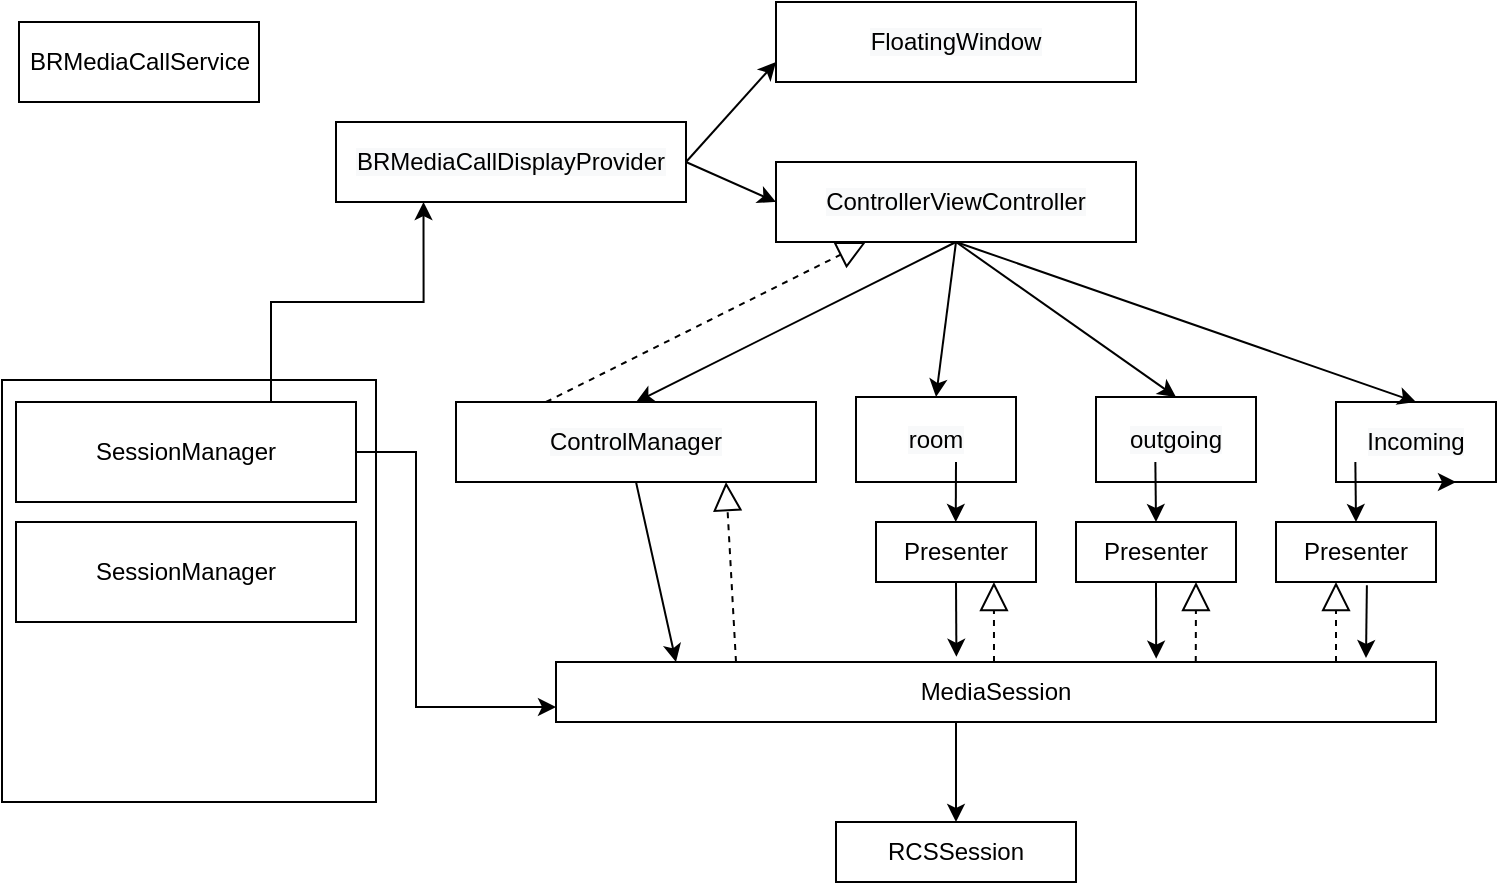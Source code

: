 <mxfile version="16.2.1" type="github">
  <diagram id="acTN-JfKOtrDDLTQ5gmf" name="第 1 页">
    <mxGraphModel dx="1186" dy="557" grid="1" gridSize="10" guides="1" tooltips="1" connect="1" arrows="1" fold="1" page="1" pageScale="1" pageWidth="827" pageHeight="1169" math="0" shadow="0">
      <root>
        <mxCell id="0" />
        <mxCell id="1" parent="0" />
        <mxCell id="Y4kB_IvztM1Yx5xasDbs-2" value="BRMediaCallService" style="rounded=0;whiteSpace=wrap;html=1;" parent="1" vertex="1">
          <mxGeometry x="48.5" y="110" width="120" height="40" as="geometry" />
        </mxCell>
        <mxCell id="Y4kB_IvztM1Yx5xasDbs-4" value="&lt;span style=&quot;color: rgb(0 , 0 , 0) ; font-family: &amp;#34;helvetica&amp;#34; ; font-size: 12px ; font-style: normal ; font-weight: 400 ; letter-spacing: normal ; text-align: center ; text-indent: 0px ; text-transform: none ; word-spacing: 0px ; background-color: rgb(248 , 249 , 250) ; display: inline ; float: none&quot;&gt;BRMediaCallDisplayProvider&lt;br&gt;&lt;/span&gt;" style="rounded=0;whiteSpace=wrap;html=1;" parent="1" vertex="1">
          <mxGeometry x="207" y="160" width="175" height="40" as="geometry" />
        </mxCell>
        <mxCell id="Y4kB_IvztM1Yx5xasDbs-5" value="&lt;span style=&quot;color: rgb(0 , 0 , 0) ; font-family: &amp;#34;helvetica&amp;#34; ; font-size: 12px ; font-style: normal ; font-weight: 400 ; letter-spacing: normal ; text-align: center ; text-indent: 0px ; text-transform: none ; word-spacing: 0px ; background-color: rgb(248 , 249 , 250) ; display: inline ; float: none&quot;&gt;FloatingWindow&lt;br&gt;&lt;/span&gt;" style="rounded=0;whiteSpace=wrap;html=1;" parent="1" vertex="1">
          <mxGeometry x="427" y="100" width="180" height="40" as="geometry" />
        </mxCell>
        <mxCell id="Y4kB_IvztM1Yx5xasDbs-6" value="&lt;span style=&quot;color: rgb(0 , 0 , 0) ; font-family: &amp;#34;helvetica&amp;#34; ; font-size: 12px ; font-style: normal ; font-weight: 400 ; letter-spacing: normal ; text-align: center ; text-indent: 0px ; text-transform: none ; word-spacing: 0px ; background-color: rgb(248 , 249 , 250) ; display: inline ; float: none&quot;&gt;ControllerViewController&lt;br&gt;&lt;/span&gt;" style="rounded=0;whiteSpace=wrap;html=1;" parent="1" vertex="1">
          <mxGeometry x="427" y="180" width="180" height="40" as="geometry" />
        </mxCell>
        <mxCell id="Y4kB_IvztM1Yx5xasDbs-8" value="" style="endArrow=classic;html=1;rounded=0;entryX=0;entryY=0.75;entryDx=0;entryDy=0;exitX=1;exitY=0.5;exitDx=0;exitDy=0;" parent="1" source="Y4kB_IvztM1Yx5xasDbs-4" target="Y4kB_IvztM1Yx5xasDbs-5" edge="1">
          <mxGeometry width="50" height="50" relative="1" as="geometry">
            <mxPoint x="487" y="440" as="sourcePoint" />
            <mxPoint x="537" y="390" as="targetPoint" />
          </mxGeometry>
        </mxCell>
        <mxCell id="Y4kB_IvztM1Yx5xasDbs-11" value="" style="endArrow=classic;html=1;rounded=0;entryX=0;entryY=0.5;entryDx=0;entryDy=0;exitX=1;exitY=0.5;exitDx=0;exitDy=0;" parent="1" source="Y4kB_IvztM1Yx5xasDbs-4" target="Y4kB_IvztM1Yx5xasDbs-6" edge="1">
          <mxGeometry width="50" height="50" relative="1" as="geometry">
            <mxPoint x="267" y="340" as="sourcePoint" />
            <mxPoint x="347" y="300" as="targetPoint" />
          </mxGeometry>
        </mxCell>
        <mxCell id="Y4kB_IvztM1Yx5xasDbs-14" value="&lt;span style=&quot;color: rgb(0 , 0 , 0) ; font-family: &amp;#34;helvetica&amp;#34; ; font-size: 12px ; font-style: normal ; font-weight: 400 ; letter-spacing: normal ; text-align: center ; text-indent: 0px ; text-transform: none ; word-spacing: 0px ; background-color: rgb(248 , 249 , 250) ; display: inline ; float: none&quot;&gt;Incoming&lt;br&gt;&lt;/span&gt;" style="rounded=0;whiteSpace=wrap;html=1;" parent="1" vertex="1">
          <mxGeometry x="707" y="300" width="80" height="40" as="geometry" />
        </mxCell>
        <mxCell id="Y4kB_IvztM1Yx5xasDbs-15" value="&lt;span style=&quot;color: rgb(0 , 0 , 0) ; font-family: &amp;#34;helvetica&amp;#34; ; font-size: 12px ; font-style: normal ; font-weight: 400 ; letter-spacing: normal ; text-align: center ; text-indent: 0px ; text-transform: none ; word-spacing: 0px ; background-color: rgb(248 , 249 , 250) ; display: inline ; float: none&quot;&gt;outgoing&lt;br&gt;&lt;/span&gt;" style="rounded=0;whiteSpace=wrap;html=1;" parent="1" vertex="1">
          <mxGeometry x="587" y="297.5" width="80" height="42.5" as="geometry" />
        </mxCell>
        <mxCell id="Y4kB_IvztM1Yx5xasDbs-16" value="&lt;span style=&quot;color: rgb(0 , 0 , 0) ; font-family: &amp;#34;helvetica&amp;#34; ; font-size: 12px ; font-style: normal ; font-weight: 400 ; letter-spacing: normal ; text-align: center ; text-indent: 0px ; text-transform: none ; word-spacing: 0px ; background-color: rgb(248 , 249 , 250) ; display: inline ; float: none&quot;&gt;room&lt;br&gt;&lt;/span&gt;" style="rounded=0;whiteSpace=wrap;html=1;" parent="1" vertex="1">
          <mxGeometry x="467" y="297.5" width="80" height="42.5" as="geometry" />
        </mxCell>
        <mxCell id="Y4kB_IvztM1Yx5xasDbs-20" value="&lt;span style=&quot;color: rgb(0 , 0 , 0) ; font-family: &amp;#34;helvetica&amp;#34; ; font-size: 12px ; font-style: normal ; font-weight: 400 ; letter-spacing: normal ; text-align: center ; text-indent: 0px ; text-transform: none ; word-spacing: 0px ; background-color: rgb(248 , 249 , 250) ; display: inline ; float: none&quot;&gt;ControlManager&lt;br&gt;&lt;/span&gt;" style="rounded=0;whiteSpace=wrap;html=1;" parent="1" vertex="1">
          <mxGeometry x="267" y="300" width="180" height="40" as="geometry" />
        </mxCell>
        <mxCell id="Y4kB_IvztM1Yx5xasDbs-25" value="MediaSession" style="rounded=0;whiteSpace=wrap;html=1;" parent="1" vertex="1">
          <mxGeometry x="317" y="430" width="440" height="30" as="geometry" />
        </mxCell>
        <mxCell id="Y4kB_IvztM1Yx5xasDbs-33" value="RCSSession" style="rounded=0;whiteSpace=wrap;html=1;" parent="1" vertex="1">
          <mxGeometry x="457" y="510" width="120" height="30" as="geometry" />
        </mxCell>
        <mxCell id="Y4kB_IvztM1Yx5xasDbs-35" value="" style="endArrow=classic;html=1;rounded=0;exitX=0.5;exitY=1;exitDx=0;exitDy=0;entryX=0.5;entryY=0;entryDx=0;entryDy=0;" parent="1" source="Y4kB_IvztM1Yx5xasDbs-6" target="Y4kB_IvztM1Yx5xasDbs-20" edge="1">
          <mxGeometry width="50" height="50" relative="1" as="geometry">
            <mxPoint x="487" y="420" as="sourcePoint" />
            <mxPoint x="537" y="370" as="targetPoint" />
          </mxGeometry>
        </mxCell>
        <mxCell id="Y4kB_IvztM1Yx5xasDbs-36" value="" style="endArrow=classic;html=1;rounded=0;entryX=0.5;entryY=0;entryDx=0;entryDy=0;" parent="1" target="Y4kB_IvztM1Yx5xasDbs-16" edge="1">
          <mxGeometry width="50" height="50" relative="1" as="geometry">
            <mxPoint x="517" y="220" as="sourcePoint" />
            <mxPoint x="177" y="300" as="targetPoint" />
          </mxGeometry>
        </mxCell>
        <mxCell id="Y4kB_IvztM1Yx5xasDbs-37" value="" style="endArrow=classic;html=1;rounded=0;entryX=0.5;entryY=0;entryDx=0;entryDy=0;" parent="1" target="Y4kB_IvztM1Yx5xasDbs-15" edge="1">
          <mxGeometry width="50" height="50" relative="1" as="geometry">
            <mxPoint x="517" y="220" as="sourcePoint" />
            <mxPoint x="177" y="300" as="targetPoint" />
          </mxGeometry>
        </mxCell>
        <mxCell id="Y4kB_IvztM1Yx5xasDbs-38" value="" style="endArrow=classic;html=1;rounded=0;exitX=0.5;exitY=1;exitDx=0;exitDy=0;entryX=0.5;entryY=0;entryDx=0;entryDy=0;" parent="1" source="Y4kB_IvztM1Yx5xasDbs-6" target="Y4kB_IvztM1Yx5xasDbs-14" edge="1">
          <mxGeometry width="50" height="50" relative="1" as="geometry">
            <mxPoint x="392" y="260" as="sourcePoint" />
            <mxPoint x="202" y="330" as="targetPoint" />
          </mxGeometry>
        </mxCell>
        <mxCell id="Y4kB_IvztM1Yx5xasDbs-39" value="" style="endArrow=classic;html=1;rounded=0;exitX=0.5;exitY=1;exitDx=0;exitDy=0;" parent="1" source="Y4kB_IvztM1Yx5xasDbs-20" edge="1">
          <mxGeometry width="50" height="50" relative="1" as="geometry">
            <mxPoint x="612" y="270" as="sourcePoint" />
            <mxPoint x="377" y="430" as="targetPoint" />
            <Array as="points">
              <mxPoint x="377" y="430" />
            </Array>
          </mxGeometry>
        </mxCell>
        <mxCell id="Y4kB_IvztM1Yx5xasDbs-40" value="" style="endArrow=classic;html=1;rounded=0;entryX=0.5;entryY=0;entryDx=0;entryDy=0;" parent="1" target="Y4kB_IvztM1Yx5xasDbs-33" edge="1">
          <mxGeometry width="50" height="50" relative="1" as="geometry">
            <mxPoint x="517" y="460" as="sourcePoint" />
            <mxPoint x="432" y="350" as="targetPoint" />
          </mxGeometry>
        </mxCell>
        <mxCell id="Y4kB_IvztM1Yx5xasDbs-41" value="Presenter" style="rounded=0;whiteSpace=wrap;html=1;" parent="1" vertex="1">
          <mxGeometry x="477" y="360" width="80" height="30" as="geometry" />
        </mxCell>
        <mxCell id="Y4kB_IvztM1Yx5xasDbs-42" value="Presenter" style="rounded=0;whiteSpace=wrap;html=1;" parent="1" vertex="1">
          <mxGeometry x="577" y="360" width="80" height="30" as="geometry" />
        </mxCell>
        <mxCell id="Y4kB_IvztM1Yx5xasDbs-43" value="Presenter" style="rounded=0;whiteSpace=wrap;html=1;" parent="1" vertex="1">
          <mxGeometry x="677" y="360" width="80" height="30" as="geometry" />
        </mxCell>
        <mxCell id="Y4kB_IvztM1Yx5xasDbs-44" value="" style="endArrow=classic;html=1;rounded=0;exitX=0.5;exitY=1;exitDx=0;exitDy=0;entryX=0.455;entryY=-0.087;entryDx=0;entryDy=0;entryPerimeter=0;" parent="1" source="Y4kB_IvztM1Yx5xasDbs-41" target="Y4kB_IvztM1Yx5xasDbs-25" edge="1">
          <mxGeometry width="50" height="50" relative="1" as="geometry">
            <mxPoint x="517" y="420" as="sourcePoint" />
            <mxPoint x="567" y="370" as="targetPoint" />
          </mxGeometry>
        </mxCell>
        <mxCell id="Y4kB_IvztM1Yx5xasDbs-47" value="" style="endArrow=classic;html=1;rounded=0;exitX=0.5;exitY=1;exitDx=0;exitDy=0;entryX=0.682;entryY=-0.056;entryDx=0;entryDy=0;entryPerimeter=0;" parent="1" source="Y4kB_IvztM1Yx5xasDbs-42" target="Y4kB_IvztM1Yx5xasDbs-25" edge="1">
          <mxGeometry width="50" height="50" relative="1" as="geometry">
            <mxPoint x="527" y="400" as="sourcePoint" />
            <mxPoint x="487" y="440" as="targetPoint" />
          </mxGeometry>
        </mxCell>
        <mxCell id="Y4kB_IvztM1Yx5xasDbs-48" value="" style="endArrow=classic;html=1;rounded=0;exitX=0.568;exitY=1.056;exitDx=0;exitDy=0;exitPerimeter=0;" parent="1" source="Y4kB_IvztM1Yx5xasDbs-43" edge="1">
          <mxGeometry width="50" height="50" relative="1" as="geometry">
            <mxPoint x="537" y="410" as="sourcePoint" />
            <mxPoint x="722" y="428" as="targetPoint" />
          </mxGeometry>
        </mxCell>
        <mxCell id="Y4kB_IvztM1Yx5xasDbs-49" value="" style="endArrow=classic;html=1;rounded=0;entryX=0.455;entryY=-0.087;entryDx=0;entryDy=0;entryPerimeter=0;" parent="1" edge="1">
          <mxGeometry width="50" height="50" relative="1" as="geometry">
            <mxPoint x="517" y="330" as="sourcePoint" />
            <mxPoint x="516.88" y="360" as="targetPoint" />
          </mxGeometry>
        </mxCell>
        <mxCell id="Y4kB_IvztM1Yx5xasDbs-50" value="" style="endArrow=classic;html=1;rounded=0;exitX=0.5;exitY=1;exitDx=0;exitDy=0;" parent="1" edge="1">
          <mxGeometry width="50" height="50" relative="1" as="geometry">
            <mxPoint x="616.68" y="330" as="sourcePoint" />
            <mxPoint x="617" y="360" as="targetPoint" />
          </mxGeometry>
        </mxCell>
        <mxCell id="Y4kB_IvztM1Yx5xasDbs-51" value="" style="endArrow=classic;html=1;rounded=0;exitX=0.5;exitY=1;exitDx=0;exitDy=0;" parent="1" edge="1">
          <mxGeometry width="50" height="50" relative="1" as="geometry">
            <mxPoint x="716.68" y="330" as="sourcePoint" />
            <mxPoint x="717" y="360" as="targetPoint" />
          </mxGeometry>
        </mxCell>
        <mxCell id="Y4kB_IvztM1Yx5xasDbs-54" value="" style="endArrow=block;dashed=1;endFill=0;endSize=12;html=1;rounded=0;entryX=0.75;entryY=1;entryDx=0;entryDy=0;" parent="1" target="Y4kB_IvztM1Yx5xasDbs-20" edge="1">
          <mxGeometry width="160" relative="1" as="geometry">
            <mxPoint x="407" y="430" as="sourcePoint" />
            <mxPoint x="867" y="460" as="targetPoint" />
          </mxGeometry>
        </mxCell>
        <mxCell id="Y4kB_IvztM1Yx5xasDbs-55" value="" style="endArrow=block;dashed=1;endFill=0;endSize=12;html=1;rounded=0;entryX=0.518;entryY=1.1;entryDx=0;entryDy=0;entryPerimeter=0;" parent="1" edge="1">
          <mxGeometry width="160" relative="1" as="geometry">
            <mxPoint x="707" y="430" as="sourcePoint" />
            <mxPoint x="707.0" y="390" as="targetPoint" />
          </mxGeometry>
        </mxCell>
        <mxCell id="Y4kB_IvztM1Yx5xasDbs-56" value="" style="endArrow=block;dashed=1;endFill=0;endSize=12;html=1;rounded=0;entryX=0.518;entryY=1.1;entryDx=0;entryDy=0;entryPerimeter=0;exitX=0.727;exitY=0;exitDx=0;exitDy=0;exitPerimeter=0;" parent="1" source="Y4kB_IvztM1Yx5xasDbs-25" edge="1">
          <mxGeometry width="160" relative="1" as="geometry">
            <mxPoint x="637" y="420" as="sourcePoint" />
            <mxPoint x="637" y="390" as="targetPoint" />
          </mxGeometry>
        </mxCell>
        <mxCell id="Y4kB_IvztM1Yx5xasDbs-57" value="" style="endArrow=block;dashed=1;endFill=0;endSize=12;html=1;rounded=0;entryX=0.518;entryY=1.1;entryDx=0;entryDy=0;entryPerimeter=0;" parent="1" edge="1">
          <mxGeometry width="160" relative="1" as="geometry">
            <mxPoint x="536" y="430" as="sourcePoint" />
            <mxPoint x="535.96" y="390" as="targetPoint" />
          </mxGeometry>
        </mxCell>
        <mxCell id="Y4kB_IvztM1Yx5xasDbs-58" value="" style="endArrow=block;dashed=1;endFill=0;endSize=12;html=1;rounded=0;exitX=0.25;exitY=0;exitDx=0;exitDy=0;entryX=0.25;entryY=1;entryDx=0;entryDy=0;" parent="1" source="Y4kB_IvztM1Yx5xasDbs-20" target="Y4kB_IvztM1Yx5xasDbs-6" edge="1">
          <mxGeometry width="160" relative="1" as="geometry">
            <mxPoint x="159.08" y="300" as="sourcePoint" />
            <mxPoint x="312" y="230" as="targetPoint" />
          </mxGeometry>
        </mxCell>
        <mxCell id="wlhcTxPOYqE-Y0xlIYoe-1" style="edgeStyle=orthogonalEdgeStyle;rounded=0;orthogonalLoop=1;jettySize=auto;html=1;exitX=0.5;exitY=1;exitDx=0;exitDy=0;entryX=0.75;entryY=1;entryDx=0;entryDy=0;" parent="1" source="Y4kB_IvztM1Yx5xasDbs-14" target="Y4kB_IvztM1Yx5xasDbs-14" edge="1">
          <mxGeometry relative="1" as="geometry" />
        </mxCell>
        <mxCell id="wlhcTxPOYqE-Y0xlIYoe-3" value="&lt;br&gt;&lt;br&gt;&lt;br&gt;&lt;br&gt;&lt;br&gt;&lt;br&gt;&lt;br&gt;&lt;br&gt;&lt;br&gt;&lt;br&gt;&lt;br&gt;&lt;p class=&quot;p1&quot;&gt;&lt;/p&gt;&lt;br&gt;&lt;br&gt;" style="rounded=0;whiteSpace=wrap;html=1;" parent="1" vertex="1">
          <mxGeometry x="40" y="289" width="187" height="211" as="geometry" />
        </mxCell>
        <mxCell id="wlhcTxPOYqE-Y0xlIYoe-8" style="edgeStyle=orthogonalEdgeStyle;rounded=0;orthogonalLoop=1;jettySize=auto;html=1;exitX=0.75;exitY=0;exitDx=0;exitDy=0;entryX=0.25;entryY=1;entryDx=0;entryDy=0;" parent="1" source="wlhcTxPOYqE-Y0xlIYoe-4" target="Y4kB_IvztM1Yx5xasDbs-4" edge="1">
          <mxGeometry relative="1" as="geometry" />
        </mxCell>
        <mxCell id="wlhcTxPOYqE-Y0xlIYoe-9" style="edgeStyle=orthogonalEdgeStyle;rounded=0;orthogonalLoop=1;jettySize=auto;html=1;exitX=1;exitY=0.5;exitDx=0;exitDy=0;entryX=0;entryY=0.75;entryDx=0;entryDy=0;" parent="1" source="wlhcTxPOYqE-Y0xlIYoe-4" target="Y4kB_IvztM1Yx5xasDbs-25" edge="1">
          <mxGeometry relative="1" as="geometry">
            <Array as="points">
              <mxPoint x="247" y="325" />
              <mxPoint x="247" y="452" />
            </Array>
          </mxGeometry>
        </mxCell>
        <mxCell id="wlhcTxPOYqE-Y0xlIYoe-4" value="SessionManager" style="rounded=0;whiteSpace=wrap;html=1;" parent="1" vertex="1">
          <mxGeometry x="47" y="300" width="170" height="50" as="geometry" />
        </mxCell>
        <mxCell id="wlhcTxPOYqE-Y0xlIYoe-5" value="SessionManager" style="rounded=0;whiteSpace=wrap;html=1;" parent="1" vertex="1">
          <mxGeometry x="47" y="360" width="170" height="50" as="geometry" />
        </mxCell>
      </root>
    </mxGraphModel>
  </diagram>
</mxfile>
